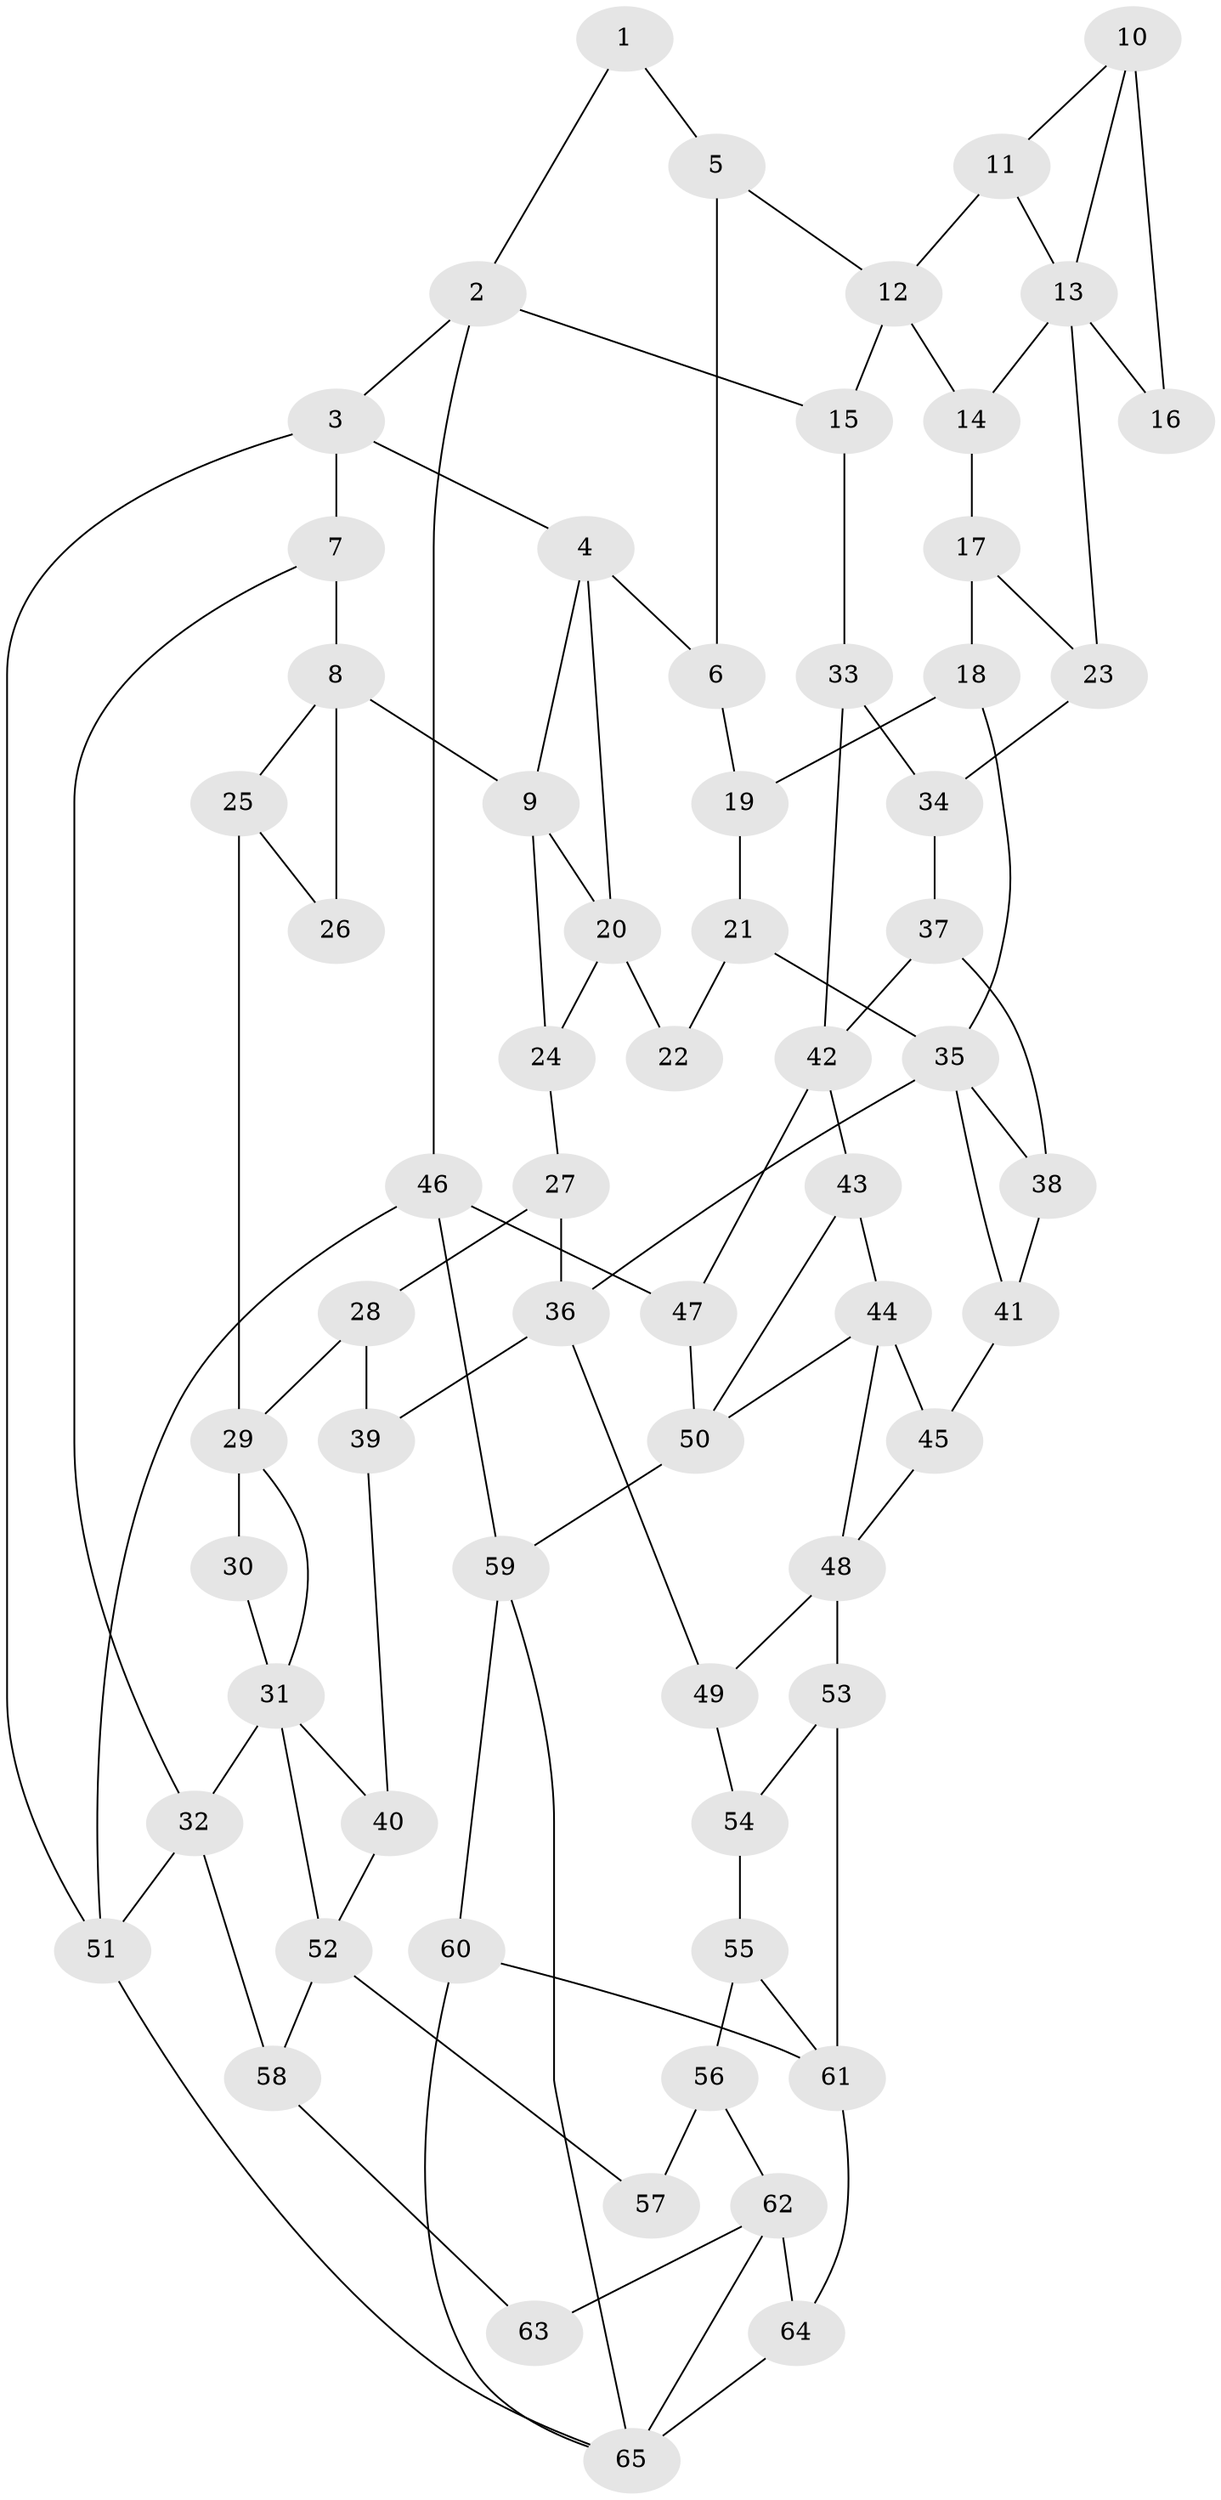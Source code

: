 // original degree distribution, {3: 0.023076923076923078, 6: 0.2153846153846154, 5: 0.5461538461538461, 4: 0.2153846153846154}
// Generated by graph-tools (version 1.1) at 2025/38/03/09/25 02:38:46]
// undirected, 65 vertices, 108 edges
graph export_dot {
graph [start="1"]
  node [color=gray90,style=filled];
  1;
  2;
  3;
  4;
  5;
  6;
  7;
  8;
  9;
  10;
  11;
  12;
  13;
  14;
  15;
  16;
  17;
  18;
  19;
  20;
  21;
  22;
  23;
  24;
  25;
  26;
  27;
  28;
  29;
  30;
  31;
  32;
  33;
  34;
  35;
  36;
  37;
  38;
  39;
  40;
  41;
  42;
  43;
  44;
  45;
  46;
  47;
  48;
  49;
  50;
  51;
  52;
  53;
  54;
  55;
  56;
  57;
  58;
  59;
  60;
  61;
  62;
  63;
  64;
  65;
  1 -- 2 [weight=1.0];
  1 -- 5 [weight=1.0];
  2 -- 3 [weight=1.0];
  2 -- 15 [weight=1.0];
  2 -- 46 [weight=1.0];
  3 -- 4 [weight=1.0];
  3 -- 7 [weight=1.0];
  3 -- 51 [weight=1.0];
  4 -- 6 [weight=1.0];
  4 -- 9 [weight=1.0];
  4 -- 20 [weight=1.0];
  5 -- 6 [weight=1.0];
  5 -- 12 [weight=1.0];
  6 -- 19 [weight=1.0];
  7 -- 8 [weight=1.0];
  7 -- 32 [weight=1.0];
  8 -- 9 [weight=2.0];
  8 -- 25 [weight=1.0];
  8 -- 26 [weight=1.0];
  9 -- 20 [weight=2.0];
  9 -- 24 [weight=1.0];
  10 -- 11 [weight=1.0];
  10 -- 13 [weight=1.0];
  10 -- 16 [weight=2.0];
  11 -- 12 [weight=1.0];
  11 -- 13 [weight=1.0];
  12 -- 14 [weight=1.0];
  12 -- 15 [weight=1.0];
  13 -- 14 [weight=1.0];
  13 -- 16 [weight=2.0];
  13 -- 23 [weight=1.0];
  14 -- 17 [weight=1.0];
  15 -- 33 [weight=1.0];
  17 -- 18 [weight=1.0];
  17 -- 23 [weight=1.0];
  18 -- 19 [weight=1.0];
  18 -- 35 [weight=1.0];
  19 -- 21 [weight=1.0];
  20 -- 22 [weight=2.0];
  20 -- 24 [weight=1.0];
  21 -- 22 [weight=1.0];
  21 -- 35 [weight=1.0];
  23 -- 34 [weight=1.0];
  24 -- 27 [weight=1.0];
  25 -- 26 [weight=2.0];
  25 -- 29 [weight=2.0];
  27 -- 28 [weight=1.0];
  27 -- 36 [weight=1.0];
  28 -- 29 [weight=1.0];
  28 -- 39 [weight=1.0];
  29 -- 30 [weight=2.0];
  29 -- 31 [weight=1.0];
  30 -- 31 [weight=1.0];
  31 -- 32 [weight=2.0];
  31 -- 40 [weight=1.0];
  31 -- 52 [weight=1.0];
  32 -- 51 [weight=1.0];
  32 -- 58 [weight=1.0];
  33 -- 34 [weight=1.0];
  33 -- 42 [weight=1.0];
  34 -- 37 [weight=1.0];
  35 -- 36 [weight=2.0];
  35 -- 38 [weight=1.0];
  35 -- 41 [weight=1.0];
  36 -- 39 [weight=1.0];
  36 -- 49 [weight=1.0];
  37 -- 38 [weight=1.0];
  37 -- 42 [weight=1.0];
  38 -- 41 [weight=1.0];
  39 -- 40 [weight=1.0];
  40 -- 52 [weight=1.0];
  41 -- 45 [weight=1.0];
  42 -- 43 [weight=2.0];
  42 -- 47 [weight=2.0];
  43 -- 44 [weight=2.0];
  43 -- 50 [weight=1.0];
  44 -- 45 [weight=1.0];
  44 -- 48 [weight=1.0];
  44 -- 50 [weight=1.0];
  45 -- 48 [weight=1.0];
  46 -- 47 [weight=1.0];
  46 -- 51 [weight=1.0];
  46 -- 59 [weight=2.0];
  47 -- 50 [weight=1.0];
  48 -- 49 [weight=1.0];
  48 -- 53 [weight=2.0];
  49 -- 54 [weight=1.0];
  50 -- 59 [weight=2.0];
  51 -- 65 [weight=1.0];
  52 -- 57 [weight=2.0];
  52 -- 58 [weight=2.0];
  53 -- 54 [weight=2.0];
  53 -- 61 [weight=2.0];
  54 -- 55 [weight=1.0];
  55 -- 56 [weight=1.0];
  55 -- 61 [weight=2.0];
  56 -- 57 [weight=2.0];
  56 -- 62 [weight=2.0];
  58 -- 63 [weight=1.0];
  59 -- 60 [weight=1.0];
  59 -- 65 [weight=1.0];
  60 -- 61 [weight=1.0];
  60 -- 65 [weight=1.0];
  61 -- 64 [weight=1.0];
  62 -- 63 [weight=2.0];
  62 -- 64 [weight=1.0];
  62 -- 65 [weight=1.0];
  64 -- 65 [weight=1.0];
}
